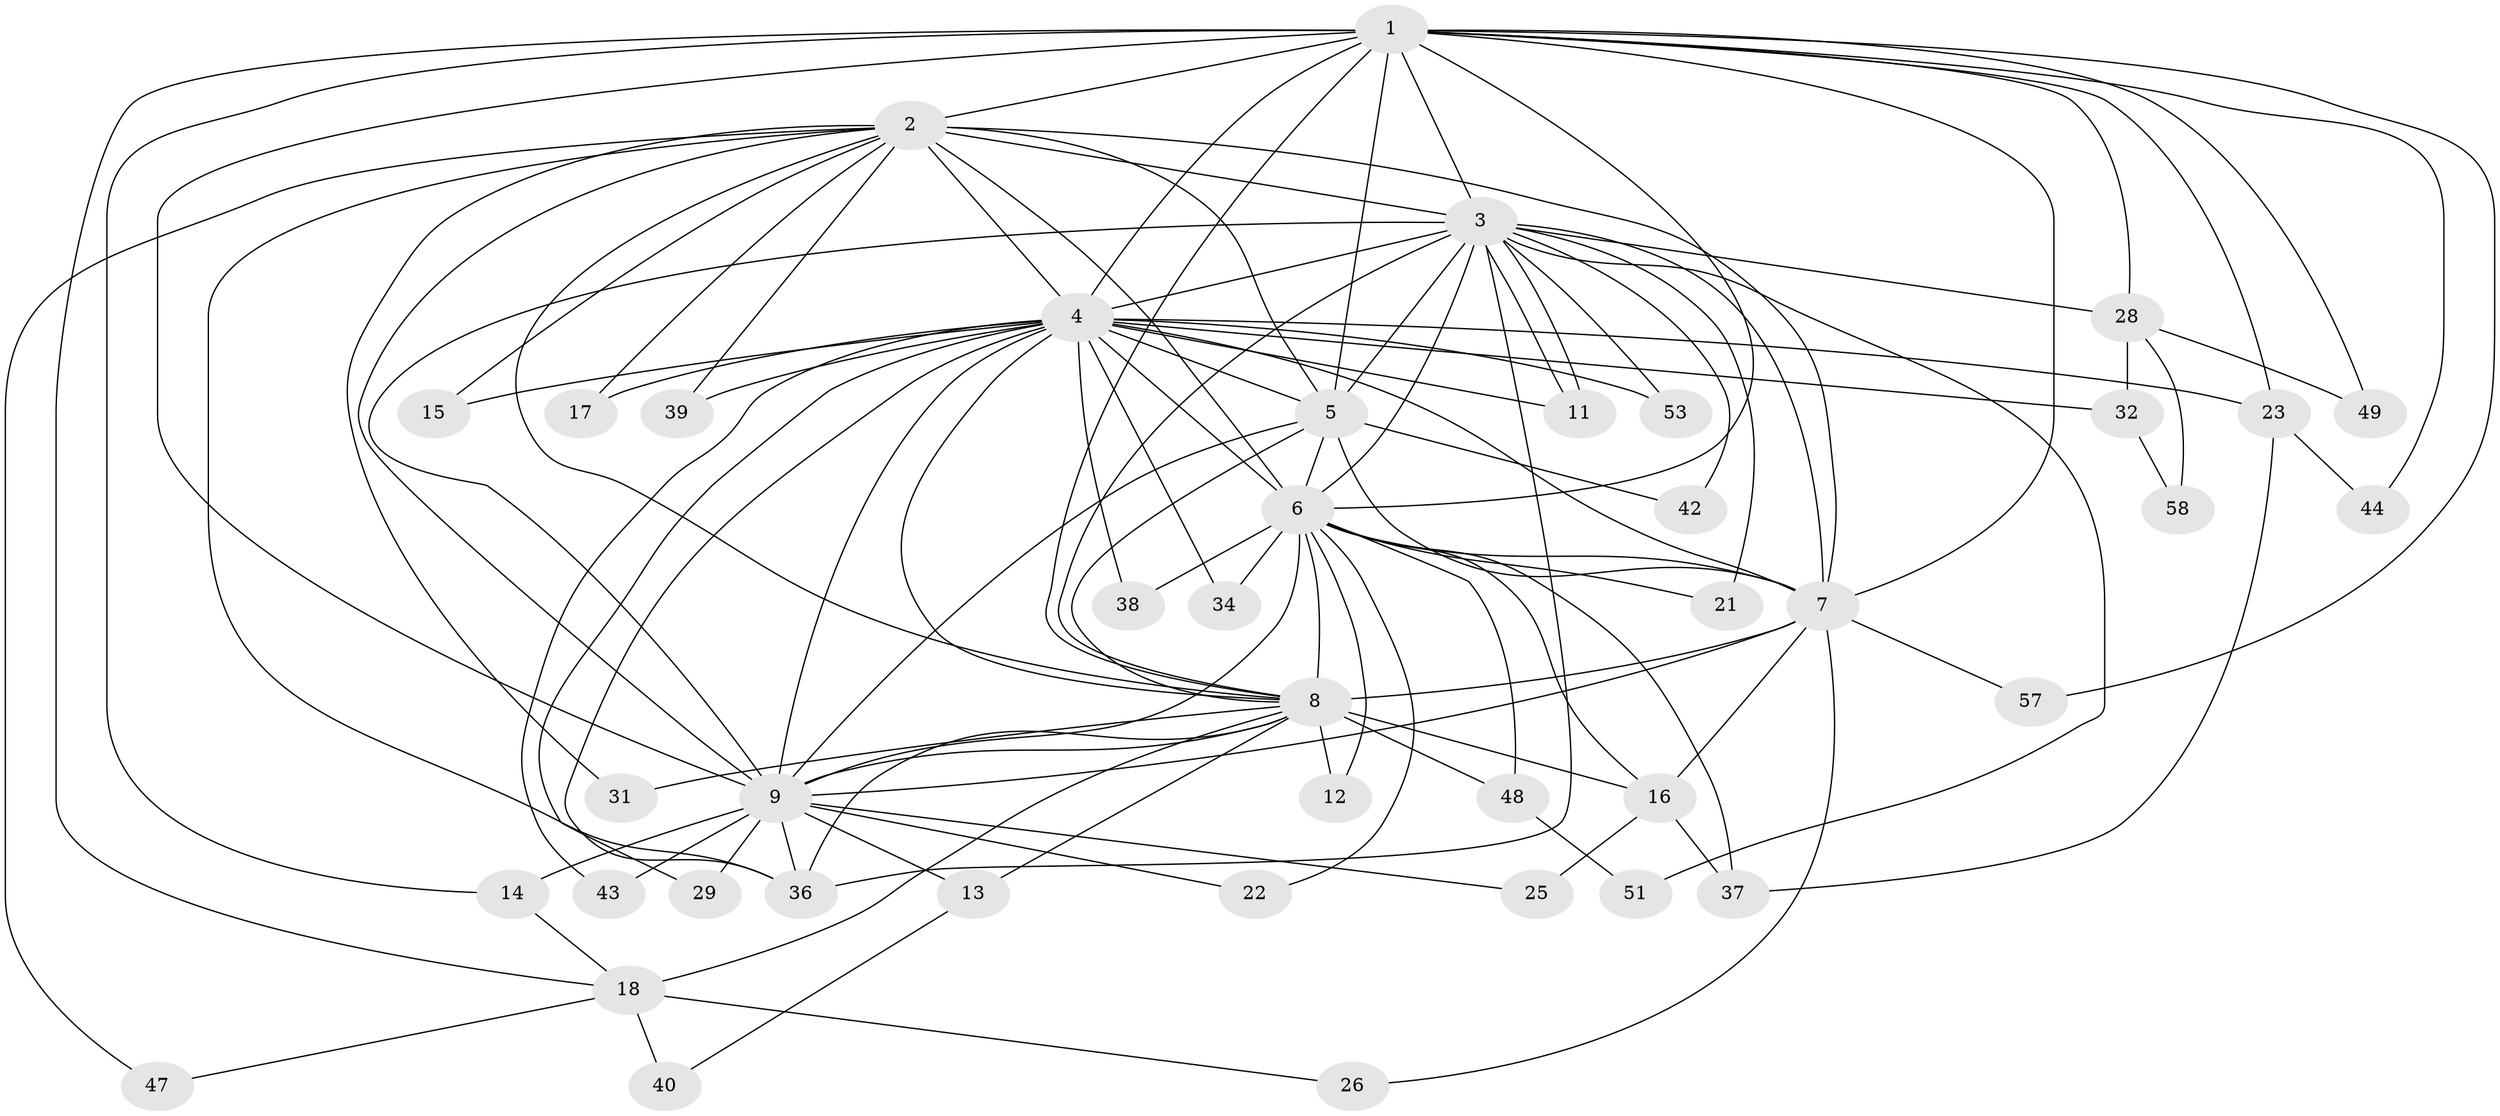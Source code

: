 // original degree distribution, {17: 0.034482758620689655, 15: 0.017241379310344827, 18: 0.05172413793103448, 14: 0.034482758620689655, 12: 0.017241379310344827, 16: 0.017241379310344827, 3: 0.1724137931034483, 2: 0.5689655172413793, 5: 0.05172413793103448, 6: 0.034482758620689655}
// Generated by graph-tools (version 1.1) at 2025/41/03/06/25 10:41:43]
// undirected, 42 vertices, 109 edges
graph export_dot {
graph [start="1"]
  node [color=gray90,style=filled];
  1 [super="+41"];
  2 [super="+27"];
  3 [super="+54"];
  4 [super="+10"];
  5 [super="+56"];
  6 [super="+33"];
  7 [super="+30"];
  8 [super="+52"];
  9 [super="+24"];
  11 [super="+55"];
  12;
  13;
  14;
  15;
  16 [super="+20"];
  17;
  18 [super="+19"];
  21;
  22;
  23 [super="+45"];
  25;
  26;
  28 [super="+35"];
  29;
  31;
  32;
  34;
  36 [super="+50"];
  37 [super="+46"];
  38;
  39;
  40;
  42;
  43;
  44;
  47;
  48;
  49;
  51;
  53;
  57;
  58;
  1 -- 2;
  1 -- 3;
  1 -- 4 [weight=3];
  1 -- 5;
  1 -- 6;
  1 -- 7;
  1 -- 8;
  1 -- 9;
  1 -- 14;
  1 -- 23;
  1 -- 28 [weight=2];
  1 -- 44;
  1 -- 57;
  1 -- 49;
  1 -- 18;
  2 -- 3;
  2 -- 4 [weight=2];
  2 -- 5;
  2 -- 6;
  2 -- 7 [weight=2];
  2 -- 8;
  2 -- 9;
  2 -- 15;
  2 -- 17;
  2 -- 31;
  2 -- 39;
  2 -- 47;
  2 -- 36;
  3 -- 4 [weight=2];
  3 -- 5;
  3 -- 6;
  3 -- 7;
  3 -- 8;
  3 -- 9 [weight=2];
  3 -- 11;
  3 -- 11;
  3 -- 21;
  3 -- 28;
  3 -- 42;
  3 -- 51;
  3 -- 53;
  3 -- 36;
  4 -- 5 [weight=2];
  4 -- 6 [weight=2];
  4 -- 7 [weight=2];
  4 -- 8 [weight=2];
  4 -- 9 [weight=2];
  4 -- 23 [weight=2];
  4 -- 29;
  4 -- 36;
  4 -- 32;
  4 -- 34;
  4 -- 38;
  4 -- 39;
  4 -- 43;
  4 -- 15;
  4 -- 17;
  4 -- 53;
  4 -- 11;
  5 -- 6;
  5 -- 7 [weight=2];
  5 -- 8;
  5 -- 9 [weight=2];
  5 -- 42;
  6 -- 7;
  6 -- 8;
  6 -- 9 [weight=2];
  6 -- 12;
  6 -- 21;
  6 -- 22;
  6 -- 37;
  6 -- 38;
  6 -- 48;
  6 -- 34;
  6 -- 16;
  7 -- 8;
  7 -- 9;
  7 -- 16;
  7 -- 26;
  7 -- 57;
  8 -- 9;
  8 -- 12;
  8 -- 13;
  8 -- 16;
  8 -- 18;
  8 -- 31;
  8 -- 48;
  8 -- 36;
  9 -- 13;
  9 -- 14;
  9 -- 22;
  9 -- 25;
  9 -- 36;
  9 -- 43;
  9 -- 29;
  13 -- 40;
  14 -- 18;
  16 -- 25;
  16 -- 37;
  18 -- 26;
  18 -- 40;
  18 -- 47;
  23 -- 44;
  23 -- 37;
  28 -- 32;
  28 -- 49;
  28 -- 58;
  32 -- 58;
  48 -- 51;
}
